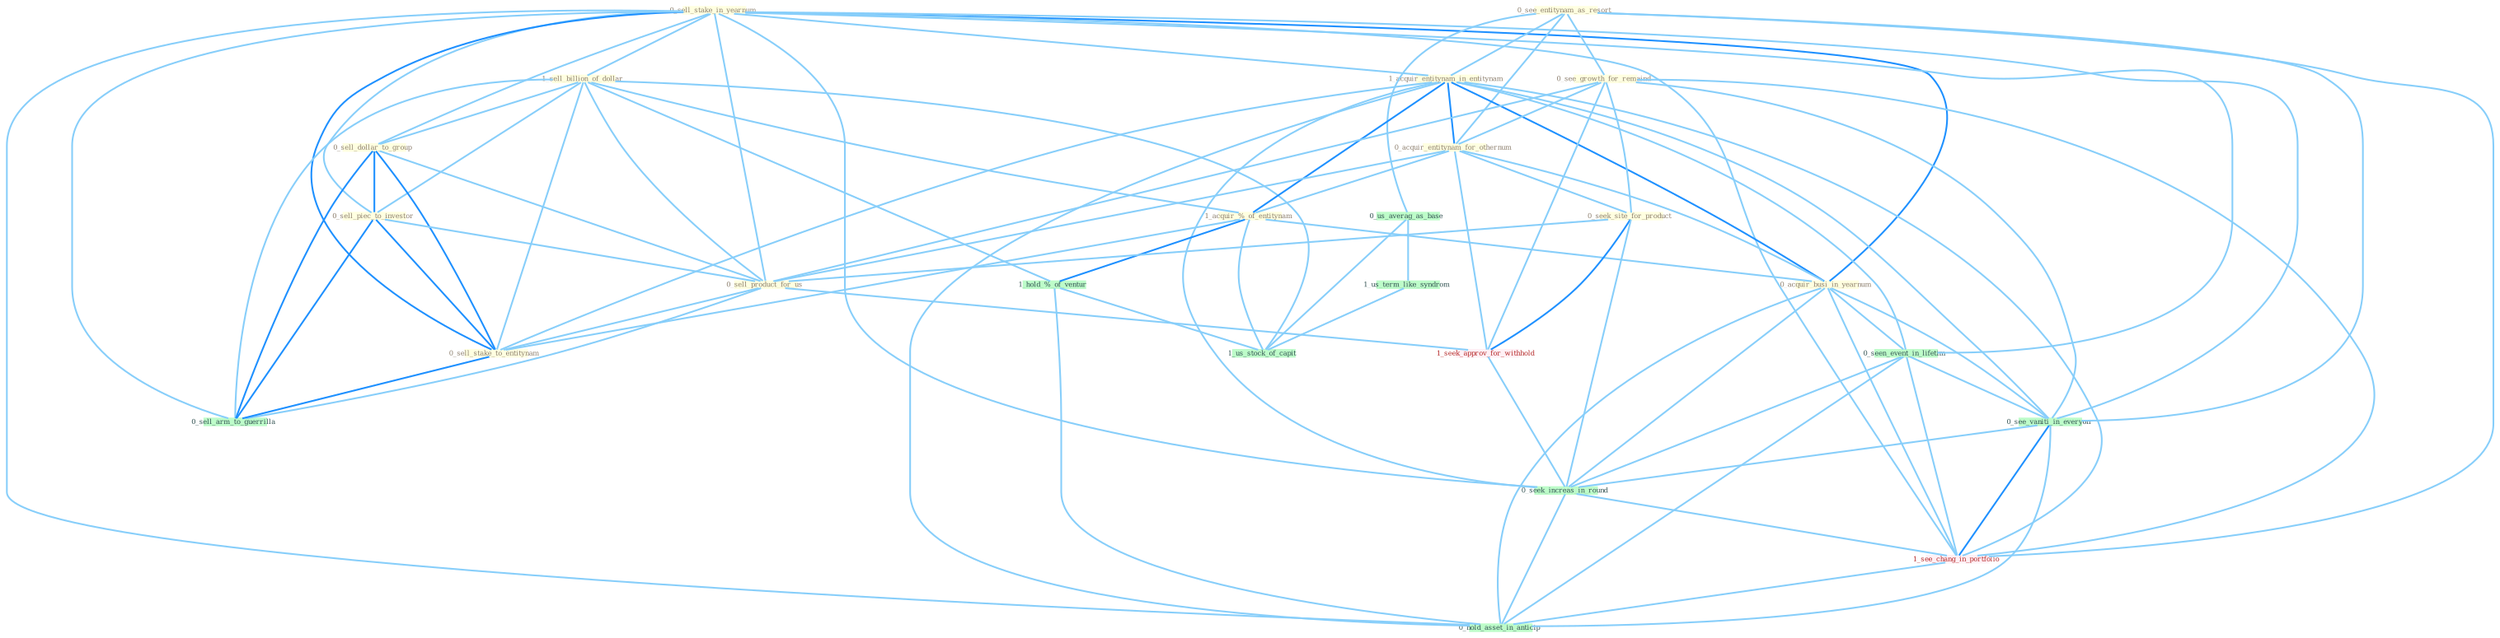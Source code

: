 Graph G{ 
    node
    [shape=polygon,style=filled,width=.5,height=.06,color="#BDFCC9",fixedsize=true,fontsize=4,
    fontcolor="#2f4f4f"];
    {node
    [color="#ffffe0", fontcolor="#8b7d6b"] "0_sell_stake_in_yearnum " "0_see_entitynam_as_resort " "1_sell_billion_of_dollar " "0_sell_dollar_to_group " "1_acquir_entitynam_in_entitynam " "0_see_growth_for_remaind " "0_acquir_entitynam_for_othernum " "0_sell_piec_to_investor " "1_acquir_%_of_entitynam " "0_seek_site_for_product " "0_sell_product_for_us " "0_acquir_busi_in_yearnum " "0_sell_stake_to_entitynam "}
{node [color="#fff0f5", fontcolor="#b22222"] "1_seek_approv_for_withhold " "1_see_chang_in_portfolio "}
edge [color="#B0E2FF"];

	"0_sell_stake_in_yearnum " -- "1_sell_billion_of_dollar " [w="1", color="#87cefa" ];
	"0_sell_stake_in_yearnum " -- "0_sell_dollar_to_group " [w="1", color="#87cefa" ];
	"0_sell_stake_in_yearnum " -- "1_acquir_entitynam_in_entitynam " [w="1", color="#87cefa" ];
	"0_sell_stake_in_yearnum " -- "0_sell_piec_to_investor " [w="1", color="#87cefa" ];
	"0_sell_stake_in_yearnum " -- "0_sell_product_for_us " [w="1", color="#87cefa" ];
	"0_sell_stake_in_yearnum " -- "0_acquir_busi_in_yearnum " [w="2", color="#1e90ff" , len=0.8];
	"0_sell_stake_in_yearnum " -- "0_sell_stake_to_entitynam " [w="2", color="#1e90ff" , len=0.8];
	"0_sell_stake_in_yearnum " -- "0_seen_event_in_lifetim " [w="1", color="#87cefa" ];
	"0_sell_stake_in_yearnum " -- "0_see_vaniti_in_everyon " [w="1", color="#87cefa" ];
	"0_sell_stake_in_yearnum " -- "0_sell_arm_to_guerrilla " [w="1", color="#87cefa" ];
	"0_sell_stake_in_yearnum " -- "0_seek_increas_in_round " [w="1", color="#87cefa" ];
	"0_sell_stake_in_yearnum " -- "1_see_chang_in_portfolio " [w="1", color="#87cefa" ];
	"0_sell_stake_in_yearnum " -- "0_hold_asset_in_anticip " [w="1", color="#87cefa" ];
	"0_see_entitynam_as_resort " -- "1_acquir_entitynam_in_entitynam " [w="1", color="#87cefa" ];
	"0_see_entitynam_as_resort " -- "0_see_growth_for_remaind " [w="1", color="#87cefa" ];
	"0_see_entitynam_as_resort " -- "0_acquir_entitynam_for_othernum " [w="1", color="#87cefa" ];
	"0_see_entitynam_as_resort " -- "0_us_averag_as_base " [w="1", color="#87cefa" ];
	"0_see_entitynam_as_resort " -- "0_see_vaniti_in_everyon " [w="1", color="#87cefa" ];
	"0_see_entitynam_as_resort " -- "1_see_chang_in_portfolio " [w="1", color="#87cefa" ];
	"1_sell_billion_of_dollar " -- "0_sell_dollar_to_group " [w="1", color="#87cefa" ];
	"1_sell_billion_of_dollar " -- "0_sell_piec_to_investor " [w="1", color="#87cefa" ];
	"1_sell_billion_of_dollar " -- "1_acquir_%_of_entitynam " [w="1", color="#87cefa" ];
	"1_sell_billion_of_dollar " -- "0_sell_product_for_us " [w="1", color="#87cefa" ];
	"1_sell_billion_of_dollar " -- "0_sell_stake_to_entitynam " [w="1", color="#87cefa" ];
	"1_sell_billion_of_dollar " -- "1_hold_%_of_ventur " [w="1", color="#87cefa" ];
	"1_sell_billion_of_dollar " -- "0_sell_arm_to_guerrilla " [w="1", color="#87cefa" ];
	"1_sell_billion_of_dollar " -- "1_us_stock_of_capit " [w="1", color="#87cefa" ];
	"0_sell_dollar_to_group " -- "0_sell_piec_to_investor " [w="2", color="#1e90ff" , len=0.8];
	"0_sell_dollar_to_group " -- "0_sell_product_for_us " [w="1", color="#87cefa" ];
	"0_sell_dollar_to_group " -- "0_sell_stake_to_entitynam " [w="2", color="#1e90ff" , len=0.8];
	"0_sell_dollar_to_group " -- "0_sell_arm_to_guerrilla " [w="2", color="#1e90ff" , len=0.8];
	"1_acquir_entitynam_in_entitynam " -- "0_acquir_entitynam_for_othernum " [w="2", color="#1e90ff" , len=0.8];
	"1_acquir_entitynam_in_entitynam " -- "1_acquir_%_of_entitynam " [w="2", color="#1e90ff" , len=0.8];
	"1_acquir_entitynam_in_entitynam " -- "0_acquir_busi_in_yearnum " [w="2", color="#1e90ff" , len=0.8];
	"1_acquir_entitynam_in_entitynam " -- "0_sell_stake_to_entitynam " [w="1", color="#87cefa" ];
	"1_acquir_entitynam_in_entitynam " -- "0_seen_event_in_lifetim " [w="1", color="#87cefa" ];
	"1_acquir_entitynam_in_entitynam " -- "0_see_vaniti_in_everyon " [w="1", color="#87cefa" ];
	"1_acquir_entitynam_in_entitynam " -- "0_seek_increas_in_round " [w="1", color="#87cefa" ];
	"1_acquir_entitynam_in_entitynam " -- "1_see_chang_in_portfolio " [w="1", color="#87cefa" ];
	"1_acquir_entitynam_in_entitynam " -- "0_hold_asset_in_anticip " [w="1", color="#87cefa" ];
	"0_see_growth_for_remaind " -- "0_acquir_entitynam_for_othernum " [w="1", color="#87cefa" ];
	"0_see_growth_for_remaind " -- "0_seek_site_for_product " [w="1", color="#87cefa" ];
	"0_see_growth_for_remaind " -- "0_sell_product_for_us " [w="1", color="#87cefa" ];
	"0_see_growth_for_remaind " -- "1_seek_approv_for_withhold " [w="1", color="#87cefa" ];
	"0_see_growth_for_remaind " -- "0_see_vaniti_in_everyon " [w="1", color="#87cefa" ];
	"0_see_growth_for_remaind " -- "1_see_chang_in_portfolio " [w="1", color="#87cefa" ];
	"0_acquir_entitynam_for_othernum " -- "1_acquir_%_of_entitynam " [w="1", color="#87cefa" ];
	"0_acquir_entitynam_for_othernum " -- "0_seek_site_for_product " [w="1", color="#87cefa" ];
	"0_acquir_entitynam_for_othernum " -- "0_sell_product_for_us " [w="1", color="#87cefa" ];
	"0_acquir_entitynam_for_othernum " -- "0_acquir_busi_in_yearnum " [w="1", color="#87cefa" ];
	"0_acquir_entitynam_for_othernum " -- "1_seek_approv_for_withhold " [w="1", color="#87cefa" ];
	"0_sell_piec_to_investor " -- "0_sell_product_for_us " [w="1", color="#87cefa" ];
	"0_sell_piec_to_investor " -- "0_sell_stake_to_entitynam " [w="2", color="#1e90ff" , len=0.8];
	"0_sell_piec_to_investor " -- "0_sell_arm_to_guerrilla " [w="2", color="#1e90ff" , len=0.8];
	"1_acquir_%_of_entitynam " -- "0_acquir_busi_in_yearnum " [w="1", color="#87cefa" ];
	"1_acquir_%_of_entitynam " -- "0_sell_stake_to_entitynam " [w="1", color="#87cefa" ];
	"1_acquir_%_of_entitynam " -- "1_hold_%_of_ventur " [w="2", color="#1e90ff" , len=0.8];
	"1_acquir_%_of_entitynam " -- "1_us_stock_of_capit " [w="1", color="#87cefa" ];
	"0_seek_site_for_product " -- "0_sell_product_for_us " [w="1", color="#87cefa" ];
	"0_seek_site_for_product " -- "1_seek_approv_for_withhold " [w="2", color="#1e90ff" , len=0.8];
	"0_seek_site_for_product " -- "0_seek_increas_in_round " [w="1", color="#87cefa" ];
	"0_sell_product_for_us " -- "0_sell_stake_to_entitynam " [w="1", color="#87cefa" ];
	"0_sell_product_for_us " -- "1_seek_approv_for_withhold " [w="1", color="#87cefa" ];
	"0_sell_product_for_us " -- "0_sell_arm_to_guerrilla " [w="1", color="#87cefa" ];
	"0_acquir_busi_in_yearnum " -- "0_seen_event_in_lifetim " [w="1", color="#87cefa" ];
	"0_acquir_busi_in_yearnum " -- "0_see_vaniti_in_everyon " [w="1", color="#87cefa" ];
	"0_acquir_busi_in_yearnum " -- "0_seek_increas_in_round " [w="1", color="#87cefa" ];
	"0_acquir_busi_in_yearnum " -- "1_see_chang_in_portfolio " [w="1", color="#87cefa" ];
	"0_acquir_busi_in_yearnum " -- "0_hold_asset_in_anticip " [w="1", color="#87cefa" ];
	"0_sell_stake_to_entitynam " -- "0_sell_arm_to_guerrilla " [w="2", color="#1e90ff" , len=0.8];
	"0_seen_event_in_lifetim " -- "0_see_vaniti_in_everyon " [w="1", color="#87cefa" ];
	"0_seen_event_in_lifetim " -- "0_seek_increas_in_round " [w="1", color="#87cefa" ];
	"0_seen_event_in_lifetim " -- "1_see_chang_in_portfolio " [w="1", color="#87cefa" ];
	"0_seen_event_in_lifetim " -- "0_hold_asset_in_anticip " [w="1", color="#87cefa" ];
	"0_us_averag_as_base " -- "1_us_term_like_syndrom " [w="1", color="#87cefa" ];
	"0_us_averag_as_base " -- "1_us_stock_of_capit " [w="1", color="#87cefa" ];
	"1_us_term_like_syndrom " -- "1_us_stock_of_capit " [w="1", color="#87cefa" ];
	"1_seek_approv_for_withhold " -- "0_seek_increas_in_round " [w="1", color="#87cefa" ];
	"1_hold_%_of_ventur " -- "1_us_stock_of_capit " [w="1", color="#87cefa" ];
	"1_hold_%_of_ventur " -- "0_hold_asset_in_anticip " [w="1", color="#87cefa" ];
	"0_see_vaniti_in_everyon " -- "0_seek_increas_in_round " [w="1", color="#87cefa" ];
	"0_see_vaniti_in_everyon " -- "1_see_chang_in_portfolio " [w="2", color="#1e90ff" , len=0.8];
	"0_see_vaniti_in_everyon " -- "0_hold_asset_in_anticip " [w="1", color="#87cefa" ];
	"0_seek_increas_in_round " -- "1_see_chang_in_portfolio " [w="1", color="#87cefa" ];
	"0_seek_increas_in_round " -- "0_hold_asset_in_anticip " [w="1", color="#87cefa" ];
	"1_see_chang_in_portfolio " -- "0_hold_asset_in_anticip " [w="1", color="#87cefa" ];
}